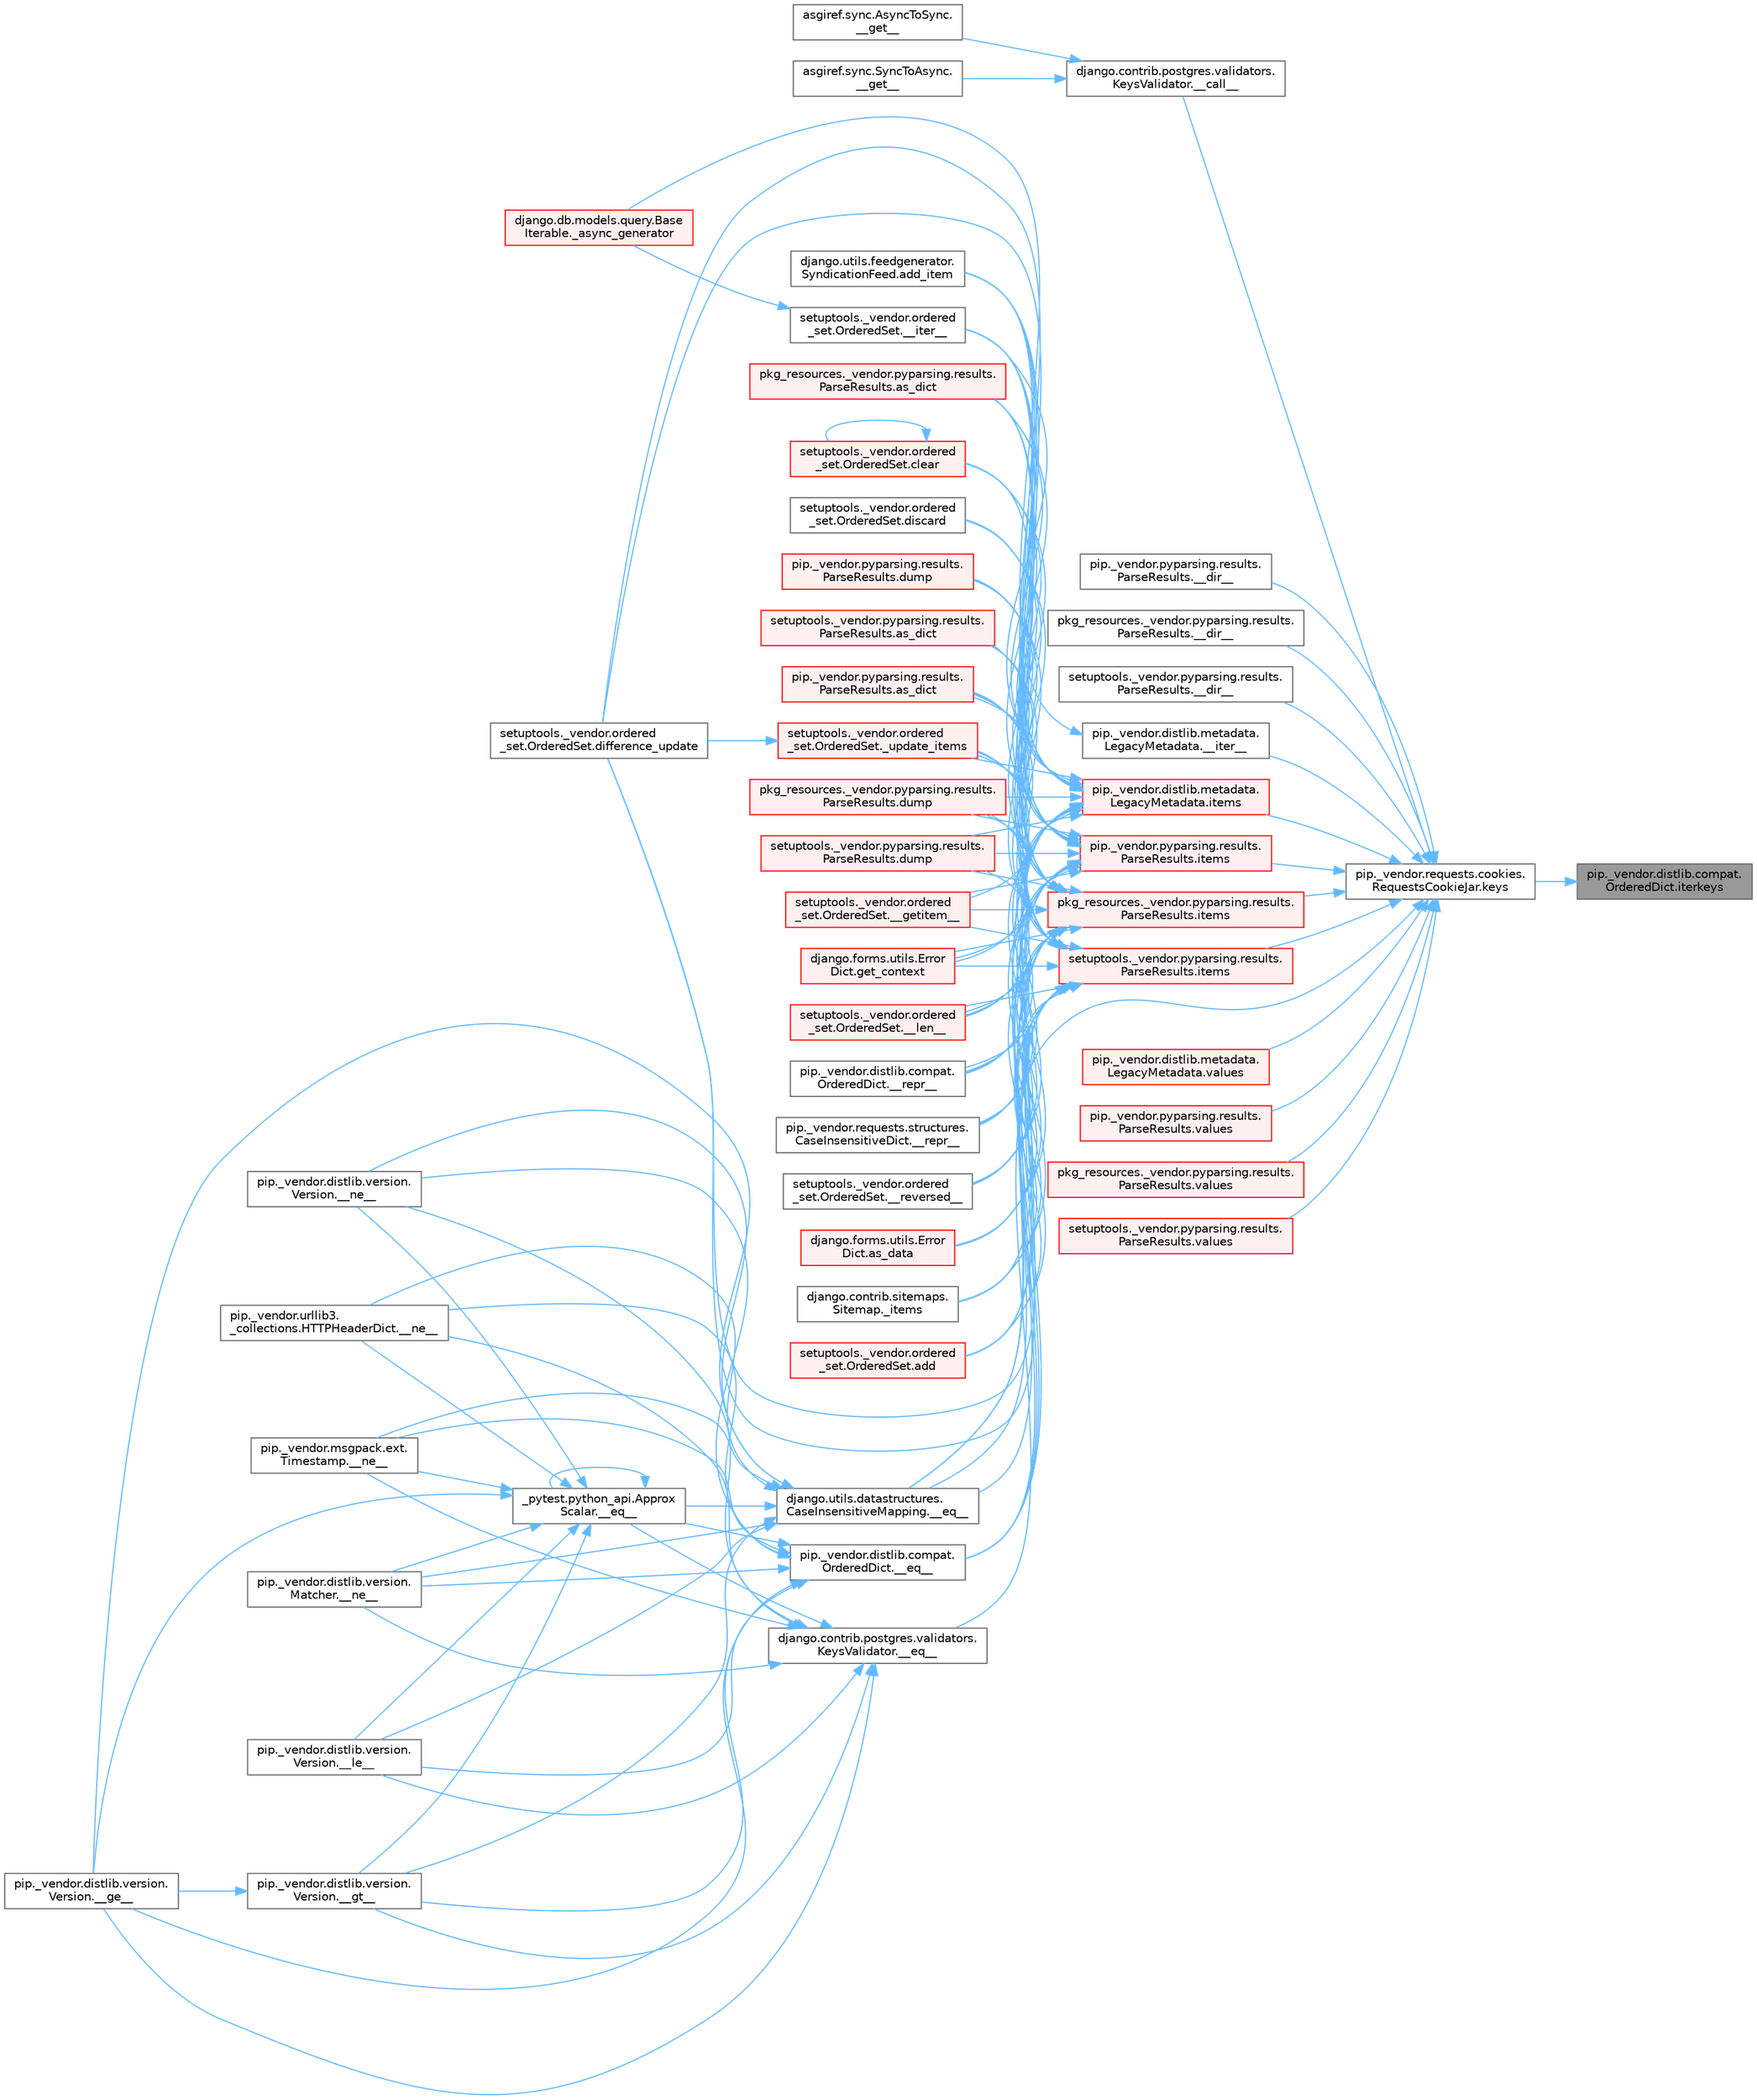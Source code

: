 digraph "pip._vendor.distlib.compat.OrderedDict.iterkeys"
{
 // LATEX_PDF_SIZE
  bgcolor="transparent";
  edge [fontname=Helvetica,fontsize=10,labelfontname=Helvetica,labelfontsize=10];
  node [fontname=Helvetica,fontsize=10,shape=box,height=0.2,width=0.4];
  rankdir="RL";
  Node1 [id="Node000001",label="pip._vendor.distlib.compat.\lOrderedDict.iterkeys",height=0.2,width=0.4,color="gray40", fillcolor="grey60", style="filled", fontcolor="black",tooltip=" "];
  Node1 -> Node2 [id="edge1_Node000001_Node000002",dir="back",color="steelblue1",style="solid",tooltip=" "];
  Node2 [id="Node000002",label="pip._vendor.requests.cookies.\lRequestsCookieJar.keys",height=0.2,width=0.4,color="grey40", fillcolor="white", style="filled",URL="$classpip_1_1__vendor_1_1requests_1_1cookies_1_1_requests_cookie_jar.html#ab2052ba1fb438495bdfc767eb616452b",tooltip=" "];
  Node2 -> Node3 [id="edge2_Node000002_Node000003",dir="back",color="steelblue1",style="solid",tooltip=" "];
  Node3 [id="Node000003",label="django.contrib.postgres.validators.\lKeysValidator.__call__",height=0.2,width=0.4,color="grey40", fillcolor="white", style="filled",URL="$classdjango_1_1contrib_1_1postgres_1_1validators_1_1_keys_validator.html#aa12ba221664bb002f5c6460ff524de8c",tooltip=" "];
  Node3 -> Node4 [id="edge3_Node000003_Node000004",dir="back",color="steelblue1",style="solid",tooltip=" "];
  Node4 [id="Node000004",label="asgiref.sync.AsyncToSync.\l__get__",height=0.2,width=0.4,color="grey40", fillcolor="white", style="filled",URL="$classasgiref_1_1sync_1_1_async_to_sync.html#a23e9ef7a73da98dad9e3f4e65846969b",tooltip=" "];
  Node3 -> Node5 [id="edge4_Node000003_Node000005",dir="back",color="steelblue1",style="solid",tooltip=" "];
  Node5 [id="Node000005",label="asgiref.sync.SyncToAsync.\l__get__",height=0.2,width=0.4,color="grey40", fillcolor="white", style="filled",URL="$classasgiref_1_1sync_1_1_sync_to_async.html#aebdfbe3f01079a529fd2f39810597381",tooltip=" "];
  Node2 -> Node6 [id="edge5_Node000002_Node000006",dir="back",color="steelblue1",style="solid",tooltip=" "];
  Node6 [id="Node000006",label="pip._vendor.pyparsing.results.\lParseResults.__dir__",height=0.2,width=0.4,color="grey40", fillcolor="white", style="filled",URL="$classpip_1_1__vendor_1_1pyparsing_1_1results_1_1_parse_results.html#aa70b1f3a824c53938d33e31b1bca0476",tooltip=" "];
  Node2 -> Node7 [id="edge6_Node000002_Node000007",dir="back",color="steelblue1",style="solid",tooltip=" "];
  Node7 [id="Node000007",label="pkg_resources._vendor.pyparsing.results.\lParseResults.__dir__",height=0.2,width=0.4,color="grey40", fillcolor="white", style="filled",URL="$classpkg__resources_1_1__vendor_1_1pyparsing_1_1results_1_1_parse_results.html#aff883d81f699e15371adad7b439f85fa",tooltip=" "];
  Node2 -> Node8 [id="edge7_Node000002_Node000008",dir="back",color="steelblue1",style="solid",tooltip=" "];
  Node8 [id="Node000008",label="setuptools._vendor.pyparsing.results.\lParseResults.__dir__",height=0.2,width=0.4,color="grey40", fillcolor="white", style="filled",URL="$classsetuptools_1_1__vendor_1_1pyparsing_1_1results_1_1_parse_results.html#a20b8b067fb771fbb5fe204c87197939a",tooltip=" "];
  Node2 -> Node9 [id="edge8_Node000002_Node000009",dir="back",color="steelblue1",style="solid",tooltip=" "];
  Node9 [id="Node000009",label="django.contrib.postgres.validators.\lKeysValidator.__eq__",height=0.2,width=0.4,color="grey40", fillcolor="white", style="filled",URL="$classdjango_1_1contrib_1_1postgres_1_1validators_1_1_keys_validator.html#aaf048806faa7c623c95a6a23a1641c03",tooltip=" "];
  Node9 -> Node10 [id="edge9_Node000009_Node000010",dir="back",color="steelblue1",style="solid",tooltip=" "];
  Node10 [id="Node000010",label="_pytest.python_api.Approx\lScalar.__eq__",height=0.2,width=0.4,color="grey40", fillcolor="white", style="filled",URL="$class__pytest_1_1python__api_1_1_approx_scalar.html#af4601ee4ca7409927f88c83ebfc3d923",tooltip=" "];
  Node10 -> Node10 [id="edge10_Node000010_Node000010",dir="back",color="steelblue1",style="solid",tooltip=" "];
  Node10 -> Node11 [id="edge11_Node000010_Node000011",dir="back",color="steelblue1",style="solid",tooltip=" "];
  Node11 [id="Node000011",label="pip._vendor.distlib.version.\lVersion.__ge__",height=0.2,width=0.4,color="grey40", fillcolor="white", style="filled",URL="$classpip_1_1__vendor_1_1distlib_1_1version_1_1_version.html#aa6b7b889cebc687ddb5ed9040d01b1ec",tooltip=" "];
  Node10 -> Node12 [id="edge12_Node000010_Node000012",dir="back",color="steelblue1",style="solid",tooltip=" "];
  Node12 [id="Node000012",label="pip._vendor.distlib.version.\lVersion.__gt__",height=0.2,width=0.4,color="grey40", fillcolor="white", style="filled",URL="$classpip_1_1__vendor_1_1distlib_1_1version_1_1_version.html#a51cf0c8da1bb6829173ff6861b10cb5f",tooltip=" "];
  Node12 -> Node11 [id="edge13_Node000012_Node000011",dir="back",color="steelblue1",style="solid",tooltip=" "];
  Node10 -> Node13 [id="edge14_Node000010_Node000013",dir="back",color="steelblue1",style="solid",tooltip=" "];
  Node13 [id="Node000013",label="pip._vendor.distlib.version.\lVersion.__le__",height=0.2,width=0.4,color="grey40", fillcolor="white", style="filled",URL="$classpip_1_1__vendor_1_1distlib_1_1version_1_1_version.html#ae5e2c5d9b76377e286fcf92a382cbb8b",tooltip=" "];
  Node10 -> Node14 [id="edge15_Node000010_Node000014",dir="back",color="steelblue1",style="solid",tooltip=" "];
  Node14 [id="Node000014",label="pip._vendor.distlib.version.\lMatcher.__ne__",height=0.2,width=0.4,color="grey40", fillcolor="white", style="filled",URL="$classpip_1_1__vendor_1_1distlib_1_1version_1_1_matcher.html#a24f8f8a4686bff3018fee5d22f4e02f1",tooltip=" "];
  Node10 -> Node15 [id="edge16_Node000010_Node000015",dir="back",color="steelblue1",style="solid",tooltip=" "];
  Node15 [id="Node000015",label="pip._vendor.distlib.version.\lVersion.__ne__",height=0.2,width=0.4,color="grey40", fillcolor="white", style="filled",URL="$classpip_1_1__vendor_1_1distlib_1_1version_1_1_version.html#aea3cdf6db007318ab1a2e8d144e2a4a1",tooltip=" "];
  Node10 -> Node16 [id="edge17_Node000010_Node000016",dir="back",color="steelblue1",style="solid",tooltip=" "];
  Node16 [id="Node000016",label="pip._vendor.msgpack.ext.\lTimestamp.__ne__",height=0.2,width=0.4,color="grey40", fillcolor="white", style="filled",URL="$classpip_1_1__vendor_1_1msgpack_1_1ext_1_1_timestamp.html#ac38b8cada8075f7a1133b06bc99b2317",tooltip=" "];
  Node10 -> Node17 [id="edge18_Node000010_Node000017",dir="back",color="steelblue1",style="solid",tooltip=" "];
  Node17 [id="Node000017",label="pip._vendor.urllib3.\l_collections.HTTPHeaderDict.__ne__",height=0.2,width=0.4,color="grey40", fillcolor="white", style="filled",URL="$classpip_1_1__vendor_1_1urllib3_1_1__collections_1_1_h_t_t_p_header_dict.html#aa7766a9499d33160a1258e140e35a806",tooltip=" "];
  Node9 -> Node11 [id="edge19_Node000009_Node000011",dir="back",color="steelblue1",style="solid",tooltip=" "];
  Node9 -> Node12 [id="edge20_Node000009_Node000012",dir="back",color="steelblue1",style="solid",tooltip=" "];
  Node9 -> Node13 [id="edge21_Node000009_Node000013",dir="back",color="steelblue1",style="solid",tooltip=" "];
  Node9 -> Node14 [id="edge22_Node000009_Node000014",dir="back",color="steelblue1",style="solid",tooltip=" "];
  Node9 -> Node15 [id="edge23_Node000009_Node000015",dir="back",color="steelblue1",style="solid",tooltip=" "];
  Node9 -> Node16 [id="edge24_Node000009_Node000016",dir="back",color="steelblue1",style="solid",tooltip=" "];
  Node9 -> Node17 [id="edge25_Node000009_Node000017",dir="back",color="steelblue1",style="solid",tooltip=" "];
  Node2 -> Node18 [id="edge26_Node000002_Node000018",dir="back",color="steelblue1",style="solid",tooltip=" "];
  Node18 [id="Node000018",label="pip._vendor.distlib.metadata.\lLegacyMetadata.__iter__",height=0.2,width=0.4,color="grey40", fillcolor="white", style="filled",URL="$classpip_1_1__vendor_1_1distlib_1_1metadata_1_1_legacy_metadata.html#a2e053958e60b4667723c059be4ed86cc",tooltip=" "];
  Node18 -> Node19 [id="edge27_Node000018_Node000019",dir="back",color="steelblue1",style="solid",tooltip=" "];
  Node19 [id="Node000019",label="django.db.models.query.Base\lIterable._async_generator",height=0.2,width=0.4,color="red", fillcolor="#FFF0F0", style="filled",URL="$classdjango_1_1db_1_1models_1_1query_1_1_base_iterable.html#a3ecc2267976bc6628d1fe84d78355144",tooltip=" "];
  Node2 -> Node21 [id="edge28_Node000002_Node000021",dir="back",color="steelblue1",style="solid",tooltip=" "];
  Node21 [id="Node000021",label="pip._vendor.distlib.metadata.\lLegacyMetadata.items",height=0.2,width=0.4,color="red", fillcolor="#FFF0F0", style="filled",URL="$classpip_1_1__vendor_1_1distlib_1_1metadata_1_1_legacy_metadata.html#a6030de0ed3711666a377c01d930e678d",tooltip=" "];
  Node21 -> Node22 [id="edge29_Node000021_Node000022",dir="back",color="steelblue1",style="solid",tooltip=" "];
  Node22 [id="Node000022",label="django.utils.datastructures.\lCaseInsensitiveMapping.__eq__",height=0.2,width=0.4,color="grey40", fillcolor="white", style="filled",URL="$classdjango_1_1utils_1_1datastructures_1_1_case_insensitive_mapping.html#a69618a78471c9326ffcbf5af4c33bd1a",tooltip=" "];
  Node22 -> Node10 [id="edge30_Node000022_Node000010",dir="back",color="steelblue1",style="solid",tooltip=" "];
  Node22 -> Node11 [id="edge31_Node000022_Node000011",dir="back",color="steelblue1",style="solid",tooltip=" "];
  Node22 -> Node12 [id="edge32_Node000022_Node000012",dir="back",color="steelblue1",style="solid",tooltip=" "];
  Node22 -> Node13 [id="edge33_Node000022_Node000013",dir="back",color="steelblue1",style="solid",tooltip=" "];
  Node22 -> Node14 [id="edge34_Node000022_Node000014",dir="back",color="steelblue1",style="solid",tooltip=" "];
  Node22 -> Node15 [id="edge35_Node000022_Node000015",dir="back",color="steelblue1",style="solid",tooltip=" "];
  Node22 -> Node16 [id="edge36_Node000022_Node000016",dir="back",color="steelblue1",style="solid",tooltip=" "];
  Node22 -> Node17 [id="edge37_Node000022_Node000017",dir="back",color="steelblue1",style="solid",tooltip=" "];
  Node21 -> Node23 [id="edge38_Node000021_Node000023",dir="back",color="steelblue1",style="solid",tooltip=" "];
  Node23 [id="Node000023",label="pip._vendor.distlib.compat.\lOrderedDict.__eq__",height=0.2,width=0.4,color="grey40", fillcolor="white", style="filled",URL="$classpip_1_1__vendor_1_1distlib_1_1compat_1_1_ordered_dict.html#a83b4a14d5e269c91b2dcd15ac2fc83a8",tooltip=" "];
  Node23 -> Node10 [id="edge39_Node000023_Node000010",dir="back",color="steelblue1",style="solid",tooltip=" "];
  Node23 -> Node11 [id="edge40_Node000023_Node000011",dir="back",color="steelblue1",style="solid",tooltip=" "];
  Node23 -> Node12 [id="edge41_Node000023_Node000012",dir="back",color="steelblue1",style="solid",tooltip=" "];
  Node23 -> Node13 [id="edge42_Node000023_Node000013",dir="back",color="steelblue1",style="solid",tooltip=" "];
  Node23 -> Node14 [id="edge43_Node000023_Node000014",dir="back",color="steelblue1",style="solid",tooltip=" "];
  Node23 -> Node15 [id="edge44_Node000023_Node000015",dir="back",color="steelblue1",style="solid",tooltip=" "];
  Node23 -> Node16 [id="edge45_Node000023_Node000016",dir="back",color="steelblue1",style="solid",tooltip=" "];
  Node23 -> Node17 [id="edge46_Node000023_Node000017",dir="back",color="steelblue1",style="solid",tooltip=" "];
  Node21 -> Node24 [id="edge47_Node000021_Node000024",dir="back",color="steelblue1",style="solid",tooltip=" "];
  Node24 [id="Node000024",label="setuptools._vendor.ordered\l_set.OrderedSet.__getitem__",height=0.2,width=0.4,color="red", fillcolor="#FFF0F0", style="filled",URL="$classsetuptools_1_1__vendor_1_1ordered__set_1_1_ordered_set.html#aaa8657c0e85788ac2555cc46176b060c",tooltip=" "];
  Node21 -> Node3189 [id="edge48_Node000021_Node003189",dir="back",color="steelblue1",style="solid",tooltip=" "];
  Node3189 [id="Node003189",label="setuptools._vendor.ordered\l_set.OrderedSet.__iter__",height=0.2,width=0.4,color="grey40", fillcolor="white", style="filled",URL="$classsetuptools_1_1__vendor_1_1ordered__set_1_1_ordered_set.html#ac9b71477e101c03a68acd73186086224",tooltip=" "];
  Node3189 -> Node19 [id="edge49_Node003189_Node000019",dir="back",color="steelblue1",style="solid",tooltip=" "];
  Node21 -> Node3190 [id="edge50_Node000021_Node003190",dir="back",color="steelblue1",style="solid",tooltip=" "];
  Node3190 [id="Node003190",label="setuptools._vendor.ordered\l_set.OrderedSet.__len__",height=0.2,width=0.4,color="red", fillcolor="#FFF0F0", style="filled",URL="$classsetuptools_1_1__vendor_1_1ordered__set_1_1_ordered_set.html#a9d6fda655ebb14849210009e5a0d1a47",tooltip=" "];
  Node21 -> Node3191 [id="edge51_Node000021_Node003191",dir="back",color="steelblue1",style="solid",tooltip=" "];
  Node3191 [id="Node003191",label="pip._vendor.distlib.compat.\lOrderedDict.__repr__",height=0.2,width=0.4,color="grey40", fillcolor="white", style="filled",URL="$classpip_1_1__vendor_1_1distlib_1_1compat_1_1_ordered_dict.html#a1463a8b8a735bd16c8b7ec00dd5d0e25",tooltip=" "];
  Node21 -> Node3192 [id="edge52_Node000021_Node003192",dir="back",color="steelblue1",style="solid",tooltip=" "];
  Node3192 [id="Node003192",label="pip._vendor.requests.structures.\lCaseInsensitiveDict.__repr__",height=0.2,width=0.4,color="grey40", fillcolor="white", style="filled",URL="$classpip_1_1__vendor_1_1requests_1_1structures_1_1_case_insensitive_dict.html#a37843053389f2e664cefb1f2a4c245ce",tooltip=" "];
  Node21 -> Node3193 [id="edge53_Node000021_Node003193",dir="back",color="steelblue1",style="solid",tooltip=" "];
  Node3193 [id="Node003193",label="setuptools._vendor.ordered\l_set.OrderedSet.__reversed__",height=0.2,width=0.4,color="grey40", fillcolor="white", style="filled",URL="$classsetuptools_1_1__vendor_1_1ordered__set_1_1_ordered_set.html#af61396bb9685974be3cafceb2d82c031",tooltip=" "];
  Node21 -> Node3194 [id="edge54_Node000021_Node003194",dir="back",color="steelblue1",style="solid",tooltip=" "];
  Node3194 [id="Node003194",label="django.contrib.sitemaps.\lSitemap._items",height=0.2,width=0.4,color="grey40", fillcolor="white", style="filled",URL="$classdjango_1_1contrib_1_1sitemaps_1_1_sitemap.html#a6c810076b63a1094a82f4fd25a317fad",tooltip=" "];
  Node21 -> Node3195 [id="edge55_Node000021_Node003195",dir="back",color="steelblue1",style="solid",tooltip=" "];
  Node3195 [id="Node003195",label="setuptools._vendor.ordered\l_set.OrderedSet._update_items",height=0.2,width=0.4,color="red", fillcolor="#FFF0F0", style="filled",URL="$classsetuptools_1_1__vendor_1_1ordered__set_1_1_ordered_set.html#a5a04af00a2355e349ad0222b4f243e52",tooltip=" "];
  Node3195 -> Node3196 [id="edge56_Node003195_Node003196",dir="back",color="steelblue1",style="solid",tooltip=" "];
  Node3196 [id="Node003196",label="setuptools._vendor.ordered\l_set.OrderedSet.difference_update",height=0.2,width=0.4,color="grey40", fillcolor="white", style="filled",URL="$classsetuptools_1_1__vendor_1_1ordered__set_1_1_ordered_set.html#ab64def0f455bd9cc544831b4a778e64a",tooltip=" "];
  Node21 -> Node3199 [id="edge57_Node000021_Node003199",dir="back",color="steelblue1",style="solid",tooltip=" "];
  Node3199 [id="Node003199",label="setuptools._vendor.ordered\l_set.OrderedSet.add",height=0.2,width=0.4,color="red", fillcolor="#FFF0F0", style="filled",URL="$classsetuptools_1_1__vendor_1_1ordered__set_1_1_ordered_set.html#a89b420a1836292f0417c8c86fa2bfe55",tooltip=" "];
  Node21 -> Node3200 [id="edge58_Node000021_Node003200",dir="back",color="steelblue1",style="solid",tooltip=" "];
  Node3200 [id="Node003200",label="django.utils.feedgenerator.\lSyndicationFeed.add_item",height=0.2,width=0.4,color="grey40", fillcolor="white", style="filled",URL="$classdjango_1_1utils_1_1feedgenerator_1_1_syndication_feed.html#aaf2a5b91249b5752311493594b6dfbed",tooltip=" "];
  Node21 -> Node3201 [id="edge59_Node000021_Node003201",dir="back",color="steelblue1",style="solid",tooltip=" "];
  Node3201 [id="Node003201",label="django.forms.utils.Error\lDict.as_data",height=0.2,width=0.4,color="red", fillcolor="#FFF0F0", style="filled",URL="$classdjango_1_1forms_1_1utils_1_1_error_dict.html#a95761ac05a7d995e649a90afa49c30e2",tooltip=" "];
  Node21 -> Node3204 [id="edge60_Node000021_Node003204",dir="back",color="steelblue1",style="solid",tooltip=" "];
  Node3204 [id="Node003204",label="pip._vendor.pyparsing.results.\lParseResults.as_dict",height=0.2,width=0.4,color="red", fillcolor="#FFF0F0", style="filled",URL="$classpip_1_1__vendor_1_1pyparsing_1_1results_1_1_parse_results.html#a8eacba06a635cbb7fc817457d025efe0",tooltip=" "];
  Node21 -> Node3207 [id="edge61_Node000021_Node003207",dir="back",color="steelblue1",style="solid",tooltip=" "];
  Node3207 [id="Node003207",label="pkg_resources._vendor.pyparsing.results.\lParseResults.as_dict",height=0.2,width=0.4,color="red", fillcolor="#FFF0F0", style="filled",URL="$classpkg__resources_1_1__vendor_1_1pyparsing_1_1results_1_1_parse_results.html#a8edb3571b6331a46b00f60753e3ee783",tooltip=" "];
  Node21 -> Node3208 [id="edge62_Node000021_Node003208",dir="back",color="steelblue1",style="solid",tooltip=" "];
  Node3208 [id="Node003208",label="setuptools._vendor.pyparsing.results.\lParseResults.as_dict",height=0.2,width=0.4,color="red", fillcolor="#FFF0F0", style="filled",URL="$classsetuptools_1_1__vendor_1_1pyparsing_1_1results_1_1_parse_results.html#ab5971defc22d3c1b64ec66e6fdca2f9f",tooltip=" "];
  Node21 -> Node3209 [id="edge63_Node000021_Node003209",dir="back",color="steelblue1",style="solid",tooltip=" "];
  Node3209 [id="Node003209",label="setuptools._vendor.ordered\l_set.OrderedSet.clear",height=0.2,width=0.4,color="red", fillcolor="#FFF0F0", style="filled",URL="$classsetuptools_1_1__vendor_1_1ordered__set_1_1_ordered_set.html#a7bc043a3c66cd95ef9d8ba3959c148c5",tooltip=" "];
  Node3209 -> Node3209 [id="edge64_Node003209_Node003209",dir="back",color="steelblue1",style="solid",tooltip=" "];
  Node21 -> Node3196 [id="edge65_Node000021_Node003196",dir="back",color="steelblue1",style="solid",tooltip=" "];
  Node21 -> Node3210 [id="edge66_Node000021_Node003210",dir="back",color="steelblue1",style="solid",tooltip=" "];
  Node3210 [id="Node003210",label="setuptools._vendor.ordered\l_set.OrderedSet.discard",height=0.2,width=0.4,color="grey40", fillcolor="white", style="filled",URL="$classsetuptools_1_1__vendor_1_1ordered__set_1_1_ordered_set.html#a02aa2e01238bcf97f920d043b24b415d",tooltip=" "];
  Node21 -> Node3211 [id="edge67_Node000021_Node003211",dir="back",color="steelblue1",style="solid",tooltip=" "];
  Node3211 [id="Node003211",label="pip._vendor.pyparsing.results.\lParseResults.dump",height=0.2,width=0.4,color="red", fillcolor="#FFF0F0", style="filled",URL="$classpip_1_1__vendor_1_1pyparsing_1_1results_1_1_parse_results.html#a54e027c4a7171fe6512124217be63a9e",tooltip=" "];
  Node21 -> Node3212 [id="edge68_Node000021_Node003212",dir="back",color="steelblue1",style="solid",tooltip=" "];
  Node3212 [id="Node003212",label="pkg_resources._vendor.pyparsing.results.\lParseResults.dump",height=0.2,width=0.4,color="red", fillcolor="#FFF0F0", style="filled",URL="$classpkg__resources_1_1__vendor_1_1pyparsing_1_1results_1_1_parse_results.html#ad4e45cd60b8d81b29fddd76356b68da1",tooltip=" "];
  Node21 -> Node3213 [id="edge69_Node000021_Node003213",dir="back",color="steelblue1",style="solid",tooltip=" "];
  Node3213 [id="Node003213",label="setuptools._vendor.pyparsing.results.\lParseResults.dump",height=0.2,width=0.4,color="red", fillcolor="#FFF0F0", style="filled",URL="$classsetuptools_1_1__vendor_1_1pyparsing_1_1results_1_1_parse_results.html#aa8be631c6d9da38c19f205601b6331b7",tooltip=" "];
  Node21 -> Node3214 [id="edge70_Node000021_Node003214",dir="back",color="steelblue1",style="solid",tooltip=" "];
  Node3214 [id="Node003214",label="django.forms.utils.Error\lDict.get_context",height=0.2,width=0.4,color="red", fillcolor="#FFF0F0", style="filled",URL="$classdjango_1_1forms_1_1utils_1_1_error_dict.html#aac62bf2f41f8416bc07de37d7c9d63d2",tooltip=" "];
  Node2 -> Node3219 [id="edge71_Node000002_Node003219",dir="back",color="steelblue1",style="solid",tooltip=" "];
  Node3219 [id="Node003219",label="pip._vendor.pyparsing.results.\lParseResults.items",height=0.2,width=0.4,color="red", fillcolor="#FFF0F0", style="filled",URL="$classpip_1_1__vendor_1_1pyparsing_1_1results_1_1_parse_results.html#a9c7519fa02524192b529a128b208be2e",tooltip=" "];
  Node3219 -> Node22 [id="edge72_Node003219_Node000022",dir="back",color="steelblue1",style="solid",tooltip=" "];
  Node3219 -> Node23 [id="edge73_Node003219_Node000023",dir="back",color="steelblue1",style="solid",tooltip=" "];
  Node3219 -> Node24 [id="edge74_Node003219_Node000024",dir="back",color="steelblue1",style="solid",tooltip=" "];
  Node3219 -> Node3189 [id="edge75_Node003219_Node003189",dir="back",color="steelblue1",style="solid",tooltip=" "];
  Node3219 -> Node3190 [id="edge76_Node003219_Node003190",dir="back",color="steelblue1",style="solid",tooltip=" "];
  Node3219 -> Node3191 [id="edge77_Node003219_Node003191",dir="back",color="steelblue1",style="solid",tooltip=" "];
  Node3219 -> Node3192 [id="edge78_Node003219_Node003192",dir="back",color="steelblue1",style="solid",tooltip=" "];
  Node3219 -> Node3193 [id="edge79_Node003219_Node003193",dir="back",color="steelblue1",style="solid",tooltip=" "];
  Node3219 -> Node3194 [id="edge80_Node003219_Node003194",dir="back",color="steelblue1",style="solid",tooltip=" "];
  Node3219 -> Node3195 [id="edge81_Node003219_Node003195",dir="back",color="steelblue1",style="solid",tooltip=" "];
  Node3219 -> Node3199 [id="edge82_Node003219_Node003199",dir="back",color="steelblue1",style="solid",tooltip=" "];
  Node3219 -> Node3200 [id="edge83_Node003219_Node003200",dir="back",color="steelblue1",style="solid",tooltip=" "];
  Node3219 -> Node3201 [id="edge84_Node003219_Node003201",dir="back",color="steelblue1",style="solid",tooltip=" "];
  Node3219 -> Node3204 [id="edge85_Node003219_Node003204",dir="back",color="steelblue1",style="solid",tooltip=" "];
  Node3219 -> Node3207 [id="edge86_Node003219_Node003207",dir="back",color="steelblue1",style="solid",tooltip=" "];
  Node3219 -> Node3208 [id="edge87_Node003219_Node003208",dir="back",color="steelblue1",style="solid",tooltip=" "];
  Node3219 -> Node3209 [id="edge88_Node003219_Node003209",dir="back",color="steelblue1",style="solid",tooltip=" "];
  Node3219 -> Node3196 [id="edge89_Node003219_Node003196",dir="back",color="steelblue1",style="solid",tooltip=" "];
  Node3219 -> Node3210 [id="edge90_Node003219_Node003210",dir="back",color="steelblue1",style="solid",tooltip=" "];
  Node3219 -> Node3211 [id="edge91_Node003219_Node003211",dir="back",color="steelblue1",style="solid",tooltip=" "];
  Node3219 -> Node3212 [id="edge92_Node003219_Node003212",dir="back",color="steelblue1",style="solid",tooltip=" "];
  Node3219 -> Node3213 [id="edge93_Node003219_Node003213",dir="back",color="steelblue1",style="solid",tooltip=" "];
  Node3219 -> Node3214 [id="edge94_Node003219_Node003214",dir="back",color="steelblue1",style="solid",tooltip=" "];
  Node2 -> Node3222 [id="edge95_Node000002_Node003222",dir="back",color="steelblue1",style="solid",tooltip=" "];
  Node3222 [id="Node003222",label="pkg_resources._vendor.pyparsing.results.\lParseResults.items",height=0.2,width=0.4,color="red", fillcolor="#FFF0F0", style="filled",URL="$classpkg__resources_1_1__vendor_1_1pyparsing_1_1results_1_1_parse_results.html#a2b101cc8f2dfba49f44ad18bca57a38d",tooltip=" "];
  Node3222 -> Node22 [id="edge96_Node003222_Node000022",dir="back",color="steelblue1",style="solid",tooltip=" "];
  Node3222 -> Node23 [id="edge97_Node003222_Node000023",dir="back",color="steelblue1",style="solid",tooltip=" "];
  Node3222 -> Node24 [id="edge98_Node003222_Node000024",dir="back",color="steelblue1",style="solid",tooltip=" "];
  Node3222 -> Node3189 [id="edge99_Node003222_Node003189",dir="back",color="steelblue1",style="solid",tooltip=" "];
  Node3222 -> Node3190 [id="edge100_Node003222_Node003190",dir="back",color="steelblue1",style="solid",tooltip=" "];
  Node3222 -> Node3191 [id="edge101_Node003222_Node003191",dir="back",color="steelblue1",style="solid",tooltip=" "];
  Node3222 -> Node3192 [id="edge102_Node003222_Node003192",dir="back",color="steelblue1",style="solid",tooltip=" "];
  Node3222 -> Node3193 [id="edge103_Node003222_Node003193",dir="back",color="steelblue1",style="solid",tooltip=" "];
  Node3222 -> Node3194 [id="edge104_Node003222_Node003194",dir="back",color="steelblue1",style="solid",tooltip=" "];
  Node3222 -> Node3195 [id="edge105_Node003222_Node003195",dir="back",color="steelblue1",style="solid",tooltip=" "];
  Node3222 -> Node3199 [id="edge106_Node003222_Node003199",dir="back",color="steelblue1",style="solid",tooltip=" "];
  Node3222 -> Node3200 [id="edge107_Node003222_Node003200",dir="back",color="steelblue1",style="solid",tooltip=" "];
  Node3222 -> Node3201 [id="edge108_Node003222_Node003201",dir="back",color="steelblue1",style="solid",tooltip=" "];
  Node3222 -> Node3204 [id="edge109_Node003222_Node003204",dir="back",color="steelblue1",style="solid",tooltip=" "];
  Node3222 -> Node3207 [id="edge110_Node003222_Node003207",dir="back",color="steelblue1",style="solid",tooltip=" "];
  Node3222 -> Node3208 [id="edge111_Node003222_Node003208",dir="back",color="steelblue1",style="solid",tooltip=" "];
  Node3222 -> Node3209 [id="edge112_Node003222_Node003209",dir="back",color="steelblue1",style="solid",tooltip=" "];
  Node3222 -> Node3196 [id="edge113_Node003222_Node003196",dir="back",color="steelblue1",style="solid",tooltip=" "];
  Node3222 -> Node3210 [id="edge114_Node003222_Node003210",dir="back",color="steelblue1",style="solid",tooltip=" "];
  Node3222 -> Node3211 [id="edge115_Node003222_Node003211",dir="back",color="steelblue1",style="solid",tooltip=" "];
  Node3222 -> Node3212 [id="edge116_Node003222_Node003212",dir="back",color="steelblue1",style="solid",tooltip=" "];
  Node3222 -> Node3213 [id="edge117_Node003222_Node003213",dir="back",color="steelblue1",style="solid",tooltip=" "];
  Node3222 -> Node3214 [id="edge118_Node003222_Node003214",dir="back",color="steelblue1",style="solid",tooltip=" "];
  Node2 -> Node3225 [id="edge119_Node000002_Node003225",dir="back",color="steelblue1",style="solid",tooltip=" "];
  Node3225 [id="Node003225",label="setuptools._vendor.pyparsing.results.\lParseResults.items",height=0.2,width=0.4,color="red", fillcolor="#FFF0F0", style="filled",URL="$classsetuptools_1_1__vendor_1_1pyparsing_1_1results_1_1_parse_results.html#a30d259592837cf08320bf96e1ca3e77a",tooltip=" "];
  Node3225 -> Node22 [id="edge120_Node003225_Node000022",dir="back",color="steelblue1",style="solid",tooltip=" "];
  Node3225 -> Node23 [id="edge121_Node003225_Node000023",dir="back",color="steelblue1",style="solid",tooltip=" "];
  Node3225 -> Node24 [id="edge122_Node003225_Node000024",dir="back",color="steelblue1",style="solid",tooltip=" "];
  Node3225 -> Node3189 [id="edge123_Node003225_Node003189",dir="back",color="steelblue1",style="solid",tooltip=" "];
  Node3225 -> Node3190 [id="edge124_Node003225_Node003190",dir="back",color="steelblue1",style="solid",tooltip=" "];
  Node3225 -> Node3191 [id="edge125_Node003225_Node003191",dir="back",color="steelblue1",style="solid",tooltip=" "];
  Node3225 -> Node3192 [id="edge126_Node003225_Node003192",dir="back",color="steelblue1",style="solid",tooltip=" "];
  Node3225 -> Node3193 [id="edge127_Node003225_Node003193",dir="back",color="steelblue1",style="solid",tooltip=" "];
  Node3225 -> Node3194 [id="edge128_Node003225_Node003194",dir="back",color="steelblue1",style="solid",tooltip=" "];
  Node3225 -> Node3195 [id="edge129_Node003225_Node003195",dir="back",color="steelblue1",style="solid",tooltip=" "];
  Node3225 -> Node3199 [id="edge130_Node003225_Node003199",dir="back",color="steelblue1",style="solid",tooltip=" "];
  Node3225 -> Node3200 [id="edge131_Node003225_Node003200",dir="back",color="steelblue1",style="solid",tooltip=" "];
  Node3225 -> Node3201 [id="edge132_Node003225_Node003201",dir="back",color="steelblue1",style="solid",tooltip=" "];
  Node3225 -> Node3204 [id="edge133_Node003225_Node003204",dir="back",color="steelblue1",style="solid",tooltip=" "];
  Node3225 -> Node3207 [id="edge134_Node003225_Node003207",dir="back",color="steelblue1",style="solid",tooltip=" "];
  Node3225 -> Node3208 [id="edge135_Node003225_Node003208",dir="back",color="steelblue1",style="solid",tooltip=" "];
  Node3225 -> Node3209 [id="edge136_Node003225_Node003209",dir="back",color="steelblue1",style="solid",tooltip=" "];
  Node3225 -> Node3196 [id="edge137_Node003225_Node003196",dir="back",color="steelblue1",style="solid",tooltip=" "];
  Node3225 -> Node3210 [id="edge138_Node003225_Node003210",dir="back",color="steelblue1",style="solid",tooltip=" "];
  Node3225 -> Node3211 [id="edge139_Node003225_Node003211",dir="back",color="steelblue1",style="solid",tooltip=" "];
  Node3225 -> Node3212 [id="edge140_Node003225_Node003212",dir="back",color="steelblue1",style="solid",tooltip=" "];
  Node3225 -> Node3213 [id="edge141_Node003225_Node003213",dir="back",color="steelblue1",style="solid",tooltip=" "];
  Node3225 -> Node3214 [id="edge142_Node003225_Node003214",dir="back",color="steelblue1",style="solid",tooltip=" "];
  Node2 -> Node3228 [id="edge143_Node000002_Node003228",dir="back",color="steelblue1",style="solid",tooltip=" "];
  Node3228 [id="Node003228",label="pip._vendor.distlib.metadata.\lLegacyMetadata.values",height=0.2,width=0.4,color="red", fillcolor="#FFF0F0", style="filled",URL="$classpip_1_1__vendor_1_1distlib_1_1metadata_1_1_legacy_metadata.html#a6b3ac4adfb31494e468a4c02d47e8dd7",tooltip=" "];
  Node2 -> Node3229 [id="edge144_Node000002_Node003229",dir="back",color="steelblue1",style="solid",tooltip=" "];
  Node3229 [id="Node003229",label="pip._vendor.pyparsing.results.\lParseResults.values",height=0.2,width=0.4,color="red", fillcolor="#FFF0F0", style="filled",URL="$classpip_1_1__vendor_1_1pyparsing_1_1results_1_1_parse_results.html#ac18f70b899d1740db49618541d5df0a4",tooltip=" "];
  Node2 -> Node3231 [id="edge145_Node000002_Node003231",dir="back",color="steelblue1",style="solid",tooltip=" "];
  Node3231 [id="Node003231",label="pkg_resources._vendor.pyparsing.results.\lParseResults.values",height=0.2,width=0.4,color="red", fillcolor="#FFF0F0", style="filled",URL="$classpkg__resources_1_1__vendor_1_1pyparsing_1_1results_1_1_parse_results.html#ac466eb2951551ce4a3b48c7cc3b5cc1d",tooltip=" "];
  Node2 -> Node3233 [id="edge146_Node000002_Node003233",dir="back",color="steelblue1",style="solid",tooltip=" "];
  Node3233 [id="Node003233",label="setuptools._vendor.pyparsing.results.\lParseResults.values",height=0.2,width=0.4,color="red", fillcolor="#FFF0F0", style="filled",URL="$classsetuptools_1_1__vendor_1_1pyparsing_1_1results_1_1_parse_results.html#a3632fda7230ed3d9d2f09b483cc1b502",tooltip=" "];
}
